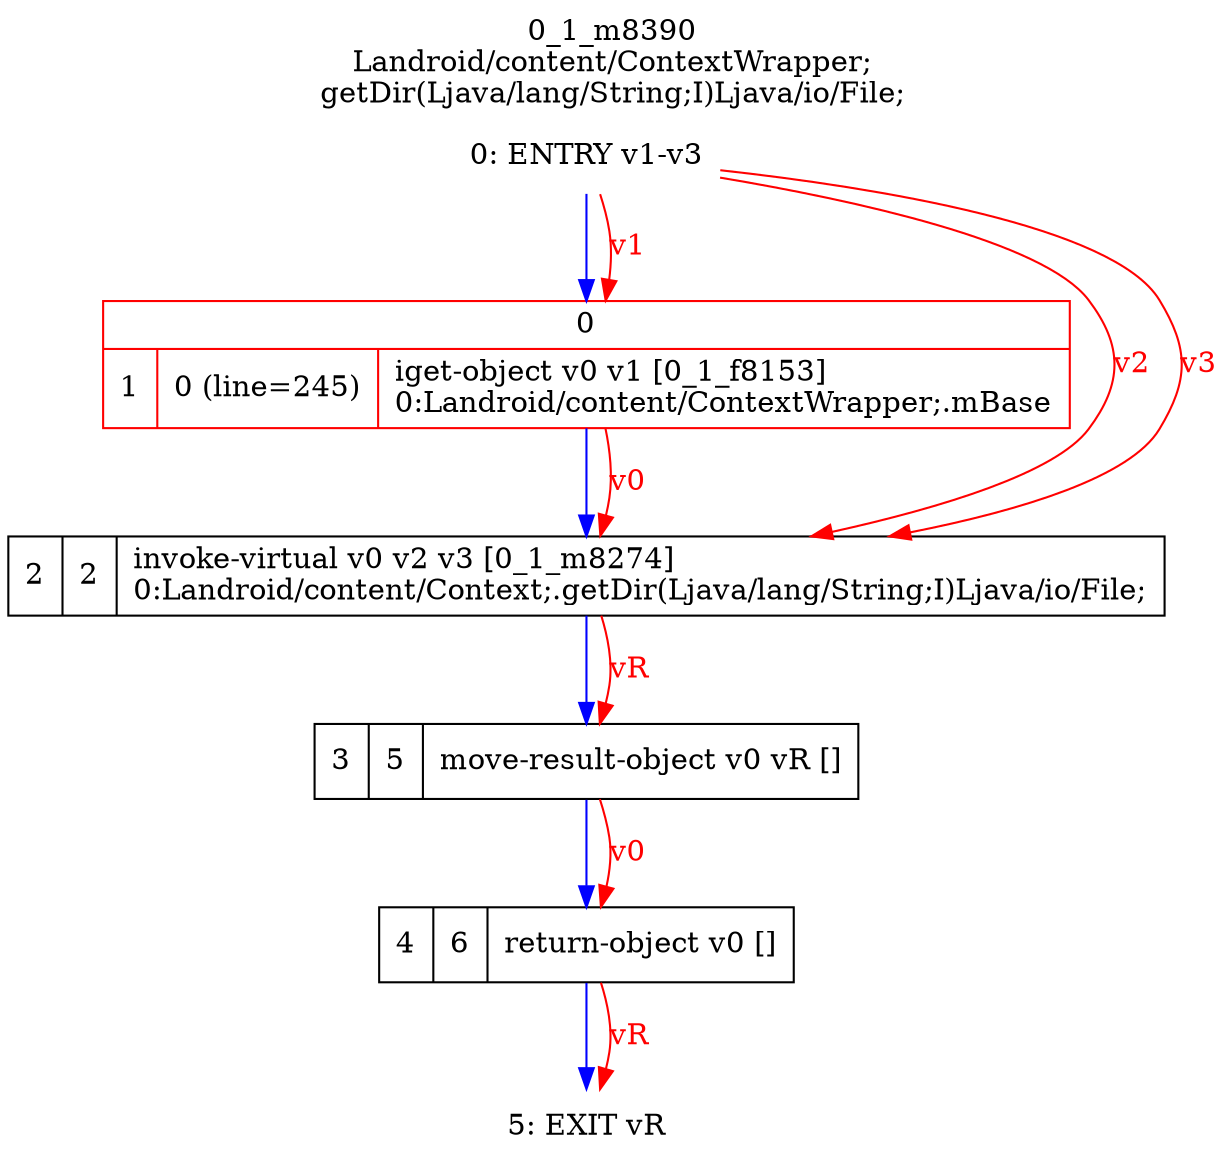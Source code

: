 digraph G {
rankdir=UD;
labelloc=t;
label="0_1_m8390\nLandroid/content/ContextWrapper;
getDir(Ljava/lang/String;I)Ljava/io/File;";
0[label="0: ENTRY v1-v3",shape=plaintext];
1[label="{0|{1|0 (line=245)|iget-object v0 v1 [0_1_f8153]\l0:Landroid/content/ContextWrapper;.mBase\l}}",shape=record, color=red];
2[label="2|2|invoke-virtual v0 v2 v3 [0_1_m8274]\l0:Landroid/content/Context;.getDir(Ljava/lang/String;I)Ljava/io/File;\l",shape=record,URL="0_1_m8274.dot"];
3[label="3|5|move-result-object v0 vR []\l",shape=record];
4[label="4|6|return-object v0 []\l",shape=record];
5[label="5: EXIT vR",shape=plaintext];
0->1 [color=blue, fontcolor=blue,weight=100, taillabel=""];
1->2 [color=blue, fontcolor=blue,weight=100, taillabel=""];
2->3 [color=blue, fontcolor=blue,weight=100, taillabel=""];
3->4 [color=blue, fontcolor=blue,weight=100, taillabel=""];
4->5 [color=blue, fontcolor=blue,weight=100, taillabel=""];
0->1 [color=red, fontcolor=red, label="v1"];
0->2 [color=red, fontcolor=red, label="v2"];
0->2 [color=red, fontcolor=red, label="v3"];
1->2 [color=red, fontcolor=red, label="v0"];
2->3 [color=red, fontcolor=red, label="vR"];
3->4 [color=red, fontcolor=red, label="v0"];
4->5 [color=red, fontcolor=red, label="vR"];
}
